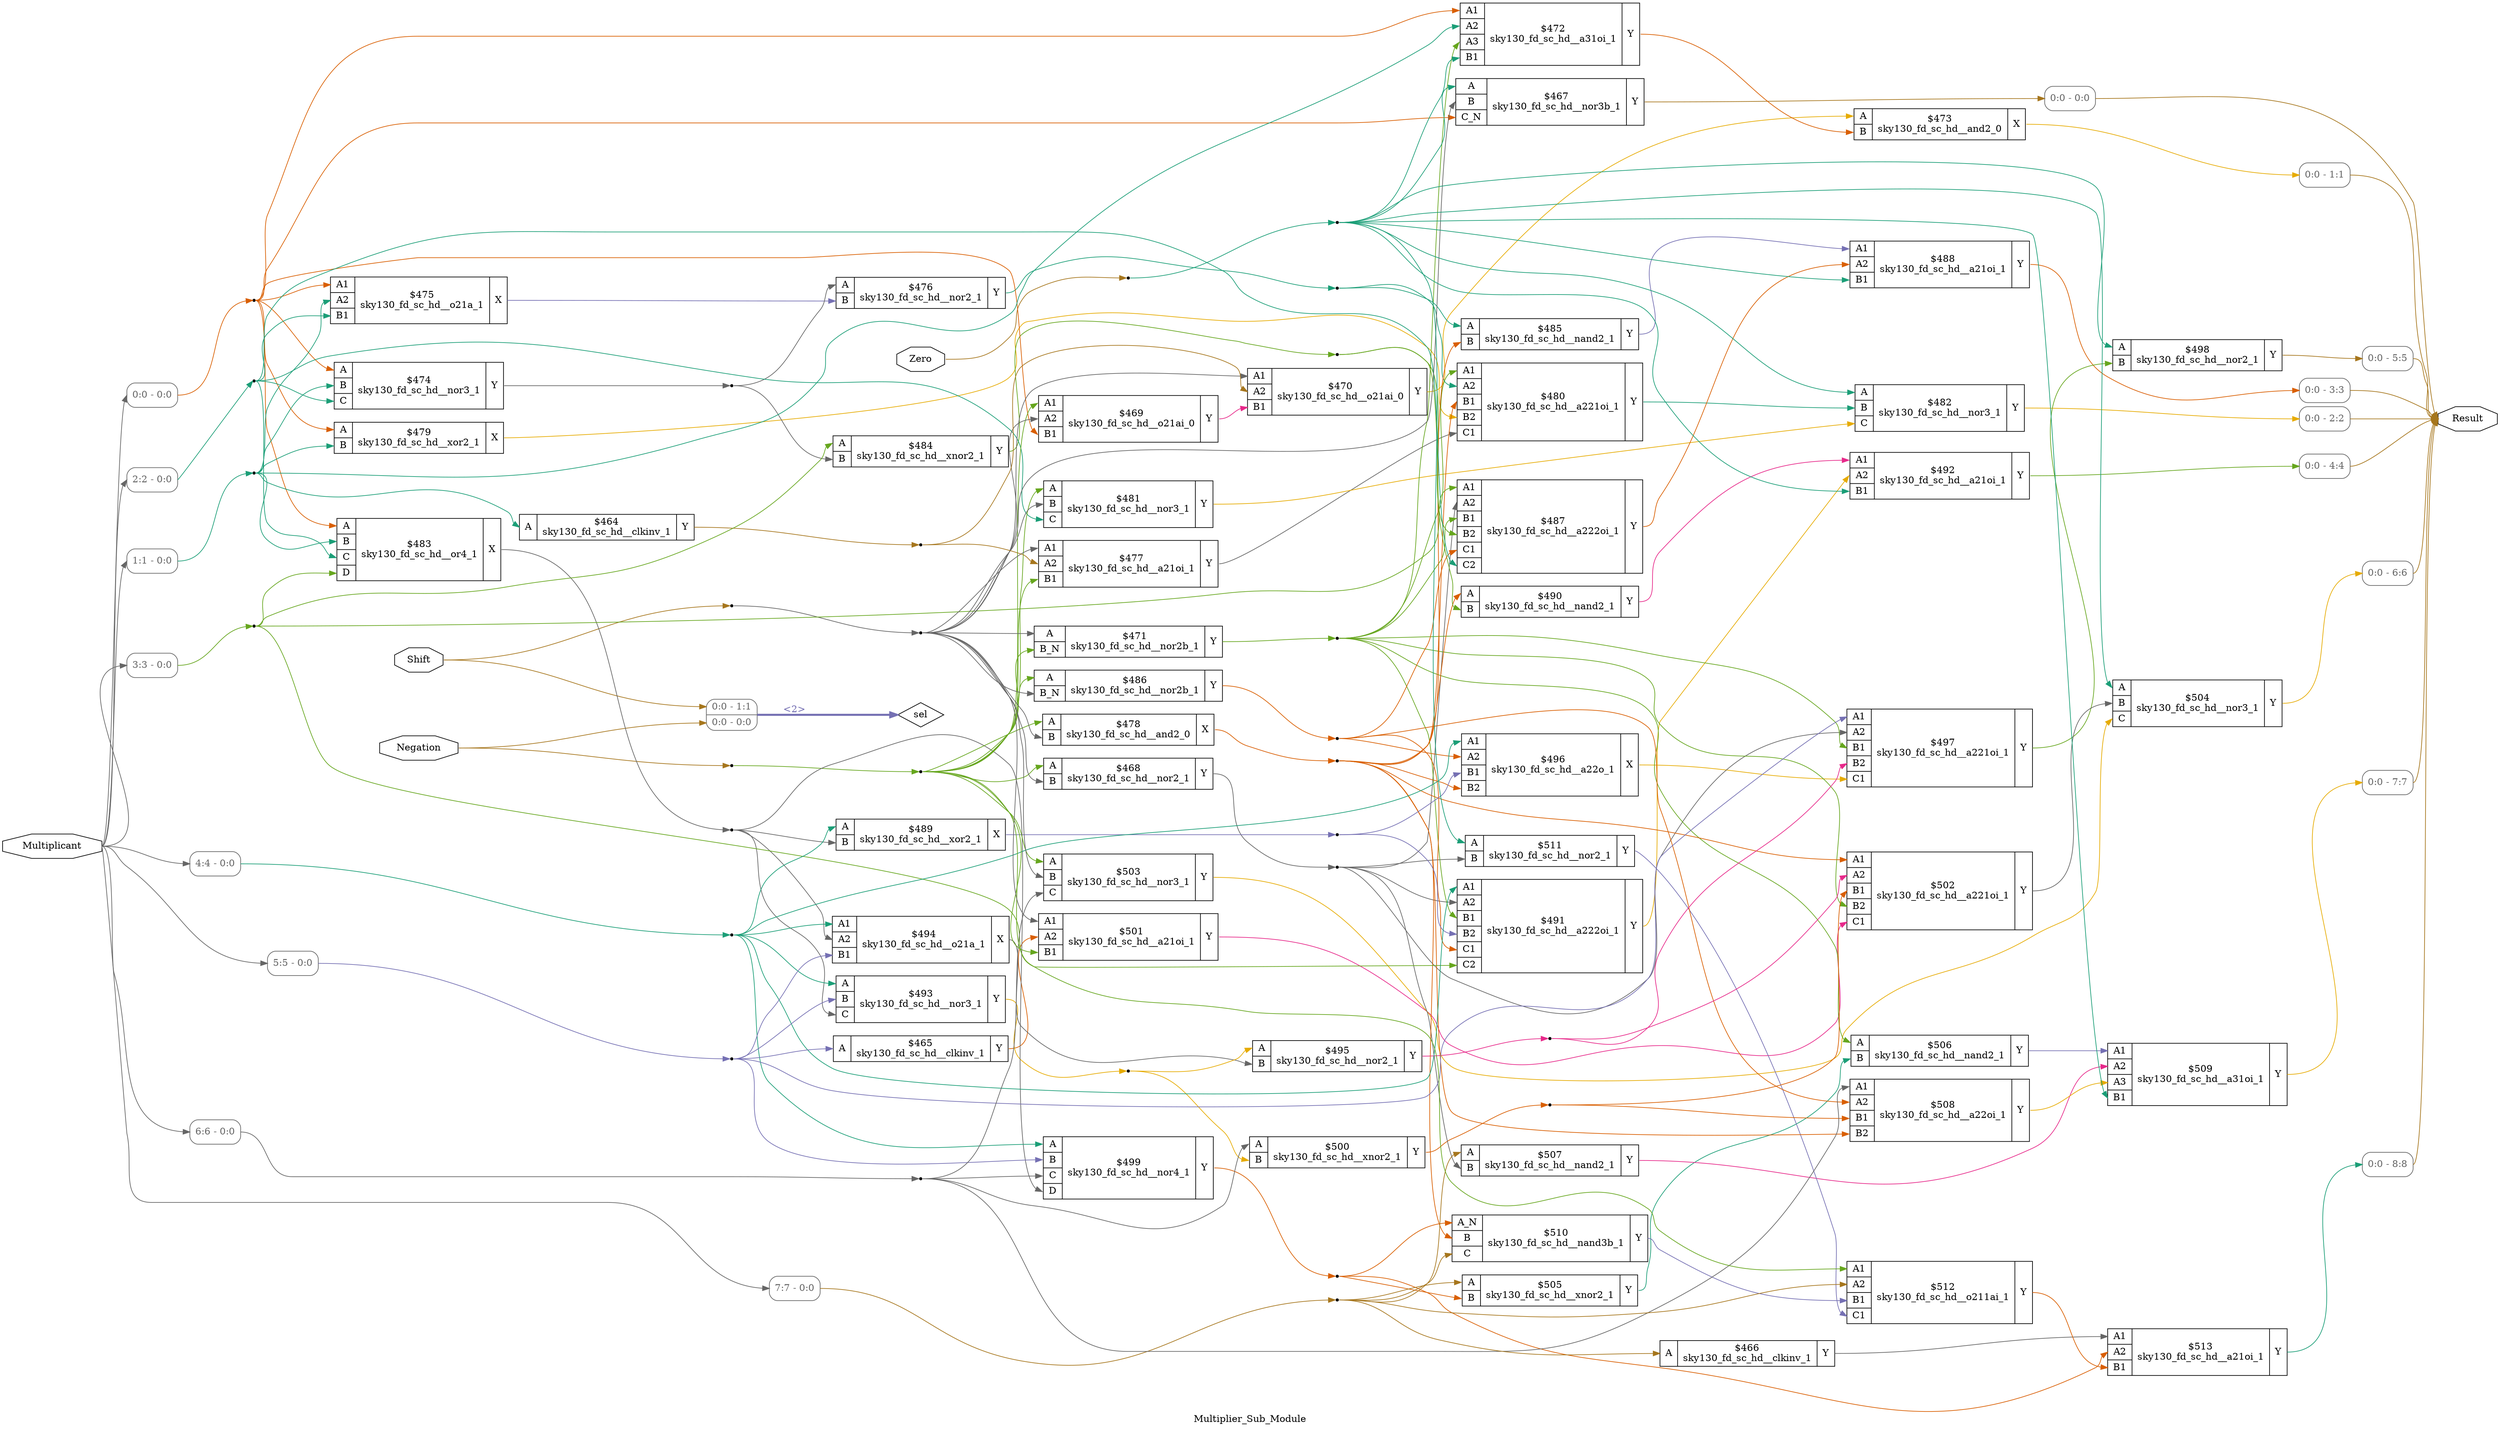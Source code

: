 digraph "Multiplier_Sub_Module" {
label="Multiplier_Sub_Module";
rankdir="LR";
remincross=true;
n138 [ shape=octagon, label="Multiplicant", color="black", fontcolor="black"];
n139 [ shape=octagon, label="Negation", color="black", fontcolor="black"];
n140 [ shape=octagon, label="Result", color="black", fontcolor="black"];
n141 [ shape=octagon, label="Shift", color="black", fontcolor="black"];
n142 [ shape=octagon, label="Zero", color="black", fontcolor="black"];
n143 [ shape=diamond, label="sel", color="black", fontcolor="black"];
c146 [ shape=record, label="{{<p144> A}|$464\nsky130_fd_sc_hd__clkinv_1|{<p145> Y}}",  ];
c147 [ shape=record, label="{{<p144> A}|$465\nsky130_fd_sc_hd__clkinv_1|{<p145> Y}}",  ];
c148 [ shape=record, label="{{<p144> A}|$466\nsky130_fd_sc_hd__clkinv_1|{<p145> Y}}",  ];
c151 [ shape=record, label="{{<p144> A|<p149> B|<p150> C_N}|$467\nsky130_fd_sc_hd__nor3b_1|{<p145> Y}}",  ];
c152 [ shape=record, label="{{<p144> A|<p149> B}|$468\nsky130_fd_sc_hd__nor2_1|{<p145> Y}}",  ];
c156 [ shape=record, label="{{<p153> A1|<p154> A2|<p155> B1}|$469\nsky130_fd_sc_hd__o21ai_0|{<p145> Y}}",  ];
c157 [ shape=record, label="{{<p153> A1|<p154> A2|<p155> B1}|$470\nsky130_fd_sc_hd__o21ai_0|{<p145> Y}}",  ];
c159 [ shape=record, label="{{<p144> A|<p158> B_N}|$471\nsky130_fd_sc_hd__nor2b_1|{<p145> Y}}",  ];
c161 [ shape=record, label="{{<p153> A1|<p154> A2|<p160> A3|<p155> B1}|$472\nsky130_fd_sc_hd__a31oi_1|{<p145> Y}}",  ];
c163 [ shape=record, label="{{<p144> A|<p149> B}|$473\nsky130_fd_sc_hd__and2_0|{<p162> X}}",  ];
c165 [ shape=record, label="{{<p144> A|<p149> B|<p164> C}|$474\nsky130_fd_sc_hd__nor3_1|{<p145> Y}}",  ];
c166 [ shape=record, label="{{<p153> A1|<p154> A2|<p155> B1}|$475\nsky130_fd_sc_hd__o21a_1|{<p162> X}}",  ];
c167 [ shape=record, label="{{<p144> A|<p149> B}|$476\nsky130_fd_sc_hd__nor2_1|{<p145> Y}}",  ];
c168 [ shape=record, label="{{<p153> A1|<p154> A2|<p155> B1}|$477\nsky130_fd_sc_hd__a21oi_1|{<p145> Y}}",  ];
c169 [ shape=record, label="{{<p144> A|<p149> B}|$478\nsky130_fd_sc_hd__and2_0|{<p162> X}}",  ];
c170 [ shape=record, label="{{<p144> A|<p149> B}|$479\nsky130_fd_sc_hd__xor2_1|{<p162> X}}",  ];
c173 [ shape=record, label="{{<p153> A1|<p154> A2|<p155> B1|<p171> B2|<p172> C1}|$480\nsky130_fd_sc_hd__a221oi_1|{<p145> Y}}",  ];
c174 [ shape=record, label="{{<p144> A|<p149> B|<p164> C}|$481\nsky130_fd_sc_hd__nor3_1|{<p145> Y}}",  ];
c175 [ shape=record, label="{{<p144> A|<p149> B|<p164> C}|$482\nsky130_fd_sc_hd__nor3_1|{<p145> Y}}",  ];
c177 [ shape=record, label="{{<p144> A|<p149> B|<p164> C|<p176> D}|$483\nsky130_fd_sc_hd__or4_1|{<p162> X}}",  ];
c178 [ shape=record, label="{{<p144> A|<p149> B}|$484\nsky130_fd_sc_hd__xnor2_1|{<p145> Y}}",  ];
c179 [ shape=record, label="{{<p144> A|<p149> B}|$485\nsky130_fd_sc_hd__nand2_1|{<p145> Y}}",  ];
c180 [ shape=record, label="{{<p144> A|<p158> B_N}|$486\nsky130_fd_sc_hd__nor2b_1|{<p145> Y}}",  ];
c182 [ shape=record, label="{{<p153> A1|<p154> A2|<p155> B1|<p171> B2|<p172> C1|<p181> C2}|$487\nsky130_fd_sc_hd__a222oi_1|{<p145> Y}}",  ];
c183 [ shape=record, label="{{<p153> A1|<p154> A2|<p155> B1}|$488\nsky130_fd_sc_hd__a21oi_1|{<p145> Y}}",  ];
c184 [ shape=record, label="{{<p144> A|<p149> B}|$489\nsky130_fd_sc_hd__xor2_1|{<p162> X}}",  ];
c185 [ shape=record, label="{{<p144> A|<p149> B}|$490\nsky130_fd_sc_hd__nand2_1|{<p145> Y}}",  ];
c186 [ shape=record, label="{{<p153> A1|<p154> A2|<p155> B1|<p171> B2|<p172> C1|<p181> C2}|$491\nsky130_fd_sc_hd__a222oi_1|{<p145> Y}}",  ];
c187 [ shape=record, label="{{<p153> A1|<p154> A2|<p155> B1}|$492\nsky130_fd_sc_hd__a21oi_1|{<p145> Y}}",  ];
c188 [ shape=record, label="{{<p144> A|<p149> B|<p164> C}|$493\nsky130_fd_sc_hd__nor3_1|{<p145> Y}}",  ];
c189 [ shape=record, label="{{<p153> A1|<p154> A2|<p155> B1}|$494\nsky130_fd_sc_hd__o21a_1|{<p162> X}}",  ];
c190 [ shape=record, label="{{<p144> A|<p149> B}|$495\nsky130_fd_sc_hd__nor2_1|{<p145> Y}}",  ];
c191 [ shape=record, label="{{<p153> A1|<p154> A2|<p155> B1|<p171> B2}|$496\nsky130_fd_sc_hd__a22o_1|{<p162> X}}",  ];
c192 [ shape=record, label="{{<p153> A1|<p154> A2|<p155> B1|<p171> B2|<p172> C1}|$497\nsky130_fd_sc_hd__a221oi_1|{<p145> Y}}",  ];
c193 [ shape=record, label="{{<p144> A|<p149> B}|$498\nsky130_fd_sc_hd__nor2_1|{<p145> Y}}",  ];
c194 [ shape=record, label="{{<p144> A|<p149> B|<p164> C|<p176> D}|$499\nsky130_fd_sc_hd__nor4_1|{<p145> Y}}",  ];
c195 [ shape=record, label="{{<p144> A|<p149> B}|$500\nsky130_fd_sc_hd__xnor2_1|{<p145> Y}}",  ];
c196 [ shape=record, label="{{<p153> A1|<p154> A2|<p155> B1}|$501\nsky130_fd_sc_hd__a21oi_1|{<p145> Y}}",  ];
c197 [ shape=record, label="{{<p153> A1|<p154> A2|<p155> B1|<p171> B2|<p172> C1}|$502\nsky130_fd_sc_hd__a221oi_1|{<p145> Y}}",  ];
c198 [ shape=record, label="{{<p144> A|<p149> B|<p164> C}|$503\nsky130_fd_sc_hd__nor3_1|{<p145> Y}}",  ];
c199 [ shape=record, label="{{<p144> A|<p149> B|<p164> C}|$504\nsky130_fd_sc_hd__nor3_1|{<p145> Y}}",  ];
c200 [ shape=record, label="{{<p144> A|<p149> B}|$505\nsky130_fd_sc_hd__xnor2_1|{<p145> Y}}",  ];
c201 [ shape=record, label="{{<p144> A|<p149> B}|$506\nsky130_fd_sc_hd__nand2_1|{<p145> Y}}",  ];
c202 [ shape=record, label="{{<p144> A|<p149> B}|$507\nsky130_fd_sc_hd__nand2_1|{<p145> Y}}",  ];
c203 [ shape=record, label="{{<p153> A1|<p154> A2|<p155> B1|<p171> B2}|$508\nsky130_fd_sc_hd__a22oi_1|{<p145> Y}}",  ];
c204 [ shape=record, label="{{<p153> A1|<p154> A2|<p160> A3|<p155> B1}|$509\nsky130_fd_sc_hd__a31oi_1|{<p145> Y}}",  ];
c206 [ shape=record, label="{{<p205> A_N|<p149> B|<p164> C}|$510\nsky130_fd_sc_hd__nand3b_1|{<p145> Y}}",  ];
c207 [ shape=record, label="{{<p144> A|<p149> B}|$511\nsky130_fd_sc_hd__nor2_1|{<p145> Y}}",  ];
c208 [ shape=record, label="{{<p153> A1|<p154> A2|<p155> B1|<p172> C1}|$512\nsky130_fd_sc_hd__o211ai_1|{<p145> Y}}",  ];
c209 [ shape=record, label="{{<p153> A1|<p154> A2|<p155> B1}|$513\nsky130_fd_sc_hd__a21oi_1|{<p145> Y}}",  ];
x0 [ shape=record, style=rounded, label="<s1> 0:0 - 1:1 |<s0> 0:0 - 0:0 ", colorscheme="dark28", color="8", fontcolor="8" ];
x1 [shape=point, ];
x2 [ shape=record, style=rounded, label="<s0> 0:0 - 0:0 ", colorscheme="dark28", color="8", fontcolor="8" ];
x3 [shape=point, ];
x4 [shape=point, ];
x5 [ shape=record, style=rounded, label="<s0> 0:0 - 0:0 ", colorscheme="dark28", color="8", fontcolor="8" ];
x6 [ shape=record, style=rounded, label="<s0> 1:1 - 0:0 ", colorscheme="dark28", color="8", fontcolor="8" ];
x7 [ shape=record, style=rounded, label="<s0> 0:0 - 1:1 ", colorscheme="dark28", color="8", fontcolor="8" ];
x8 [ shape=record, style=rounded, label="<s0> 2:2 - 0:0 ", colorscheme="dark28", color="8", fontcolor="8" ];
x9 [ shape=record, style=rounded, label="<s0> 0:0 - 2:2 ", colorscheme="dark28", color="8", fontcolor="8" ];
x10 [ shape=record, style=rounded, label="<s0> 3:3 - 0:0 ", colorscheme="dark28", color="8", fontcolor="8" ];
x11 [ shape=record, style=rounded, label="<s0> 0:0 - 3:3 ", colorscheme="dark28", color="8", fontcolor="8" ];
x12 [ shape=record, style=rounded, label="<s0> 4:4 - 0:0 ", colorscheme="dark28", color="8", fontcolor="8" ];
x13 [ shape=record, style=rounded, label="<s0> 0:0 - 4:4 ", colorscheme="dark28", color="8", fontcolor="8" ];
x14 [ shape=record, style=rounded, label="<s0> 5:5 - 0:0 ", colorscheme="dark28", color="8", fontcolor="8" ];
x15 [ shape=record, style=rounded, label="<s0> 0:0 - 5:5 ", colorscheme="dark28", color="8", fontcolor="8" ];
x16 [ shape=record, style=rounded, label="<s0> 6:6 - 0:0 ", colorscheme="dark28", color="8", fontcolor="8" ];
x17 [ shape=record, style=rounded, label="<s0> 0:0 - 6:6 ", colorscheme="dark28", color="8", fontcolor="8" ];
x18 [ shape=record, style=rounded, label="<s0> 7:7 - 0:0 ", colorscheme="dark28", color="8", fontcolor="8" ];
x19 [ shape=record, style=rounded, label="<s0> 0:0 - 7:7 ", colorscheme="dark28", color="8", fontcolor="8" ];
x20 [ shape=record, style=rounded, label="<s0> 0:0 - 8:8 ", colorscheme="dark28", color="8", fontcolor="8" ];
n100 [ shape=point ];
c152:p145:e -> n100:w [colorscheme="dark28", color="8", fontcolor="8", label=""];
n100:e -> c182:p154:w [colorscheme="dark28", color="8", fontcolor="8", label=""];
n100:e -> c186:p154:w [colorscheme="dark28", color="8", fontcolor="8", label=""];
n100:e -> c192:p154:w [colorscheme="dark28", color="8", fontcolor="8", label=""];
n100:e -> c202:p149:w [colorscheme="dark28", color="8", fontcolor="8", label=""];
n100:e -> c207:p149:w [colorscheme="dark28", color="8", fontcolor="8", label=""];
c156:p145:e -> c157:p155:w [colorscheme="dark28", color="4", fontcolor="4", label=""];
c157:p145:e -> c163:p144:w [colorscheme="dark28", color="6", fontcolor="6", label=""];
n103 [ shape=point ];
c159:p145:e -> n103:w [colorscheme="dark28", color="5", fontcolor="5", label=""];
n103:e -> c161:p160:w [colorscheme="dark28", color="5", fontcolor="5", label=""];
n103:e -> c173:p153:w [colorscheme="dark28", color="5", fontcolor="5", label=""];
n103:e -> c182:p155:w [colorscheme="dark28", color="5", fontcolor="5", label=""];
n103:e -> c186:p155:w [colorscheme="dark28", color="5", fontcolor="5", label=""];
n103:e -> c192:p155:w [colorscheme="dark28", color="5", fontcolor="5", label=""];
n103:e -> c197:p171:w [colorscheme="dark28", color="5", fontcolor="5", label=""];
n103:e -> c201:p144:w [colorscheme="dark28", color="5", fontcolor="5", label=""];
c161:p145:e -> c163:p149:w [colorscheme="dark28", color="2", fontcolor="2", label=""];
n105 [ shape=point ];
c165:p145:e -> n105:w [colorscheme="dark28", color="8", fontcolor="8", label=""];
n105:e -> c167:p144:w [colorscheme="dark28", color="8", fontcolor="8", label=""];
n105:e -> c178:p149:w [colorscheme="dark28", color="8", fontcolor="8", label=""];
c166:p162:e -> c167:p149:w [colorscheme="dark28", color="3", fontcolor="3", label=""];
n107 [ shape=point ];
c167:p145:e -> n107:w [colorscheme="dark28", color="1", fontcolor="1", label=""];
n107:e -> c173:p154:w [colorscheme="dark28", color="1", fontcolor="1", label=""];
n107:e -> c179:p144:w [colorscheme="dark28", color="1", fontcolor="1", label=""];
c168:p145:e -> c173:p172:w [colorscheme="dark28", color="8", fontcolor="8", label=""];
n109 [ shape=point ];
c169:p162:e -> n109:w [colorscheme="dark28", color="2", fontcolor="2", label=""];
n109:e -> c173:p155:w [colorscheme="dark28", color="2", fontcolor="2", label=""];
n109:e -> c179:p149:w [colorscheme="dark28", color="2", fontcolor="2", label=""];
n109:e -> c185:p144:w [colorscheme="dark28", color="2", fontcolor="2", label=""];
n109:e -> c191:p171:w [colorscheme="dark28", color="2", fontcolor="2", label=""];
n109:e -> c197:p153:w [colorscheme="dark28", color="2", fontcolor="2", label=""];
n109:e -> c203:p171:w [colorscheme="dark28", color="2", fontcolor="2", label=""];
n109:e -> c206:p149:w [colorscheme="dark28", color="2", fontcolor="2", label=""];
c170:p162:e -> c173:p171:w [colorscheme="dark28", color="6", fontcolor="6", label=""];
c173:p145:e -> c175:p149:w [colorscheme="dark28", color="1", fontcolor="1", label=""];
c174:p145:e -> c175:p164:w [colorscheme="dark28", color="6", fontcolor="6", label=""];
n113 [ shape=point ];
c177:p162:e -> n113:w [colorscheme="dark28", color="8", fontcolor="8", label=""];
n113:e -> c184:p149:w [colorscheme="dark28", color="8", fontcolor="8", label=""];
n113:e -> c188:p164:w [colorscheme="dark28", color="8", fontcolor="8", label=""];
n113:e -> c189:p154:w [colorscheme="dark28", color="8", fontcolor="8", label=""];
n113:e -> c194:p176:w [colorscheme="dark28", color="8", fontcolor="8", label=""];
n114 [ shape=point ];
c178:p145:e -> n114:w [colorscheme="dark28", color="5", fontcolor="5", label=""];
n114:e -> c182:p171:w [colorscheme="dark28", color="5", fontcolor="5", label=""];
n114:e -> c185:p149:w [colorscheme="dark28", color="5", fontcolor="5", label=""];
c179:p145:e -> c183:p153:w [colorscheme="dark28", color="3", fontcolor="3", label=""];
n116 [ shape=point ];
c180:p145:e -> n116:w [colorscheme="dark28", color="2", fontcolor="2", label=""];
n116:e -> c182:p172:w [colorscheme="dark28", color="2", fontcolor="2", label=""];
n116:e -> c186:p172:w [colorscheme="dark28", color="2", fontcolor="2", label=""];
n116:e -> c191:p154:w [colorscheme="dark28", color="2", fontcolor="2", label=""];
n116:e -> c203:p154:w [colorscheme="dark28", color="2", fontcolor="2", label=""];
c182:p145:e -> c183:p154:w [colorscheme="dark28", color="2", fontcolor="2", label=""];
n118 [ shape=point ];
c184:p162:e -> n118:w [colorscheme="dark28", color="3", fontcolor="3", label=""];
n118:e -> c186:p171:w [colorscheme="dark28", color="3", fontcolor="3", label=""];
n118:e -> c191:p155:w [colorscheme="dark28", color="3", fontcolor="3", label=""];
c185:p145:e -> c187:p153:w [colorscheme="dark28", color="4", fontcolor="4", label=""];
c186:p145:e -> c187:p154:w [colorscheme="dark28", color="6", fontcolor="6", label=""];
n121 [ shape=point ];
c188:p145:e -> n121:w [colorscheme="dark28", color="6", fontcolor="6", label=""];
n121:e -> c190:p144:w [colorscheme="dark28", color="6", fontcolor="6", label=""];
n121:e -> c195:p149:w [colorscheme="dark28", color="6", fontcolor="6", label=""];
c189:p162:e -> c190:p149:w [colorscheme="dark28", color="8", fontcolor="8", label=""];
n123 [ shape=point ];
c190:p145:e -> n123:w [colorscheme="dark28", color="4", fontcolor="4", label=""];
n123:e -> c192:p171:w [colorscheme="dark28", color="4", fontcolor="4", label=""];
n123:e -> c197:p154:w [colorscheme="dark28", color="4", fontcolor="4", label=""];
c191:p162:e -> c192:p172:w [colorscheme="dark28", color="6", fontcolor="6", label=""];
c192:p145:e -> c193:p149:w [colorscheme="dark28", color="5", fontcolor="5", label=""];
n126 [ shape=point ];
c194:p145:e -> n126:w [colorscheme="dark28", color="2", fontcolor="2", label=""];
n126:e -> c200:p149:w [colorscheme="dark28", color="2", fontcolor="2", label=""];
n126:e -> c206:p205:w [colorscheme="dark28", color="2", fontcolor="2", label=""];
n126:e -> c209:p154:w [colorscheme="dark28", color="2", fontcolor="2", label=""];
n127 [ shape=point ];
c195:p145:e -> n127:w [colorscheme="dark28", color="2", fontcolor="2", label=""];
n127:e -> c197:p155:w [colorscheme="dark28", color="2", fontcolor="2", label=""];
n127:e -> c203:p155:w [colorscheme="dark28", color="2", fontcolor="2", label=""];
c196:p145:e -> c197:p172:w [colorscheme="dark28", color="4", fontcolor="4", label=""];
c197:p145:e -> c199:p149:w [colorscheme="dark28", color="8", fontcolor="8", label=""];
c198:p145:e -> c199:p164:w [colorscheme="dark28", color="6", fontcolor="6", label=""];
c200:p145:e -> c201:p149:w [colorscheme="dark28", color="1", fontcolor="1", label=""];
c201:p145:e -> c204:p153:w [colorscheme="dark28", color="3", fontcolor="3", label=""];
c202:p145:e -> c204:p154:w [colorscheme="dark28", color="4", fontcolor="4", label=""];
c203:p145:e -> c204:p160:w [colorscheme="dark28", color="6", fontcolor="6", label=""];
c206:p145:e -> c208:p155:w [colorscheme="dark28", color="3", fontcolor="3", label=""];
c207:p145:e -> c208:p172:w [colorscheme="dark28", color="3", fontcolor="3", label=""];
c208:p145:e -> c209:p155:w [colorscheme="dark28", color="2", fontcolor="2", label=""];
n138:e -> x10:s0:w [colorscheme="dark28", color="8", fontcolor="8", label=""];
n138:e -> x12:s0:w [colorscheme="dark28", color="8", fontcolor="8", label=""];
n138:e -> x14:s0:w [colorscheme="dark28", color="8", fontcolor="8", label=""];
n138:e -> x16:s0:w [colorscheme="dark28", color="8", fontcolor="8", label=""];
n138:e -> x18:s0:w [colorscheme="dark28", color="8", fontcolor="8", label=""];
n138:e -> x2:s0:w [colorscheme="dark28", color="8", fontcolor="8", label=""];
n138:e -> x6:s0:w [colorscheme="dark28", color="8", fontcolor="8", label=""];
n138:e -> x8:s0:w [colorscheme="dark28", color="8", fontcolor="8", label=""];
n139:e -> x0:s0:w [colorscheme="dark28", color="7", fontcolor="7", label=""];
n139:e -> x3:w [colorscheme="dark28", color="7", fontcolor="7", label=""];
x11:s0:e -> n140:w [colorscheme="dark28", color="7", fontcolor="7", label=""];
x13:s0:e -> n140:w [colorscheme="dark28", color="7", fontcolor="7", label=""];
x15:s0:e -> n140:w [colorscheme="dark28", color="7", fontcolor="7", label=""];
x17:s0:e -> n140:w [colorscheme="dark28", color="7", fontcolor="7", label=""];
x19:s0:e -> n140:w [colorscheme="dark28", color="7", fontcolor="7", label=""];
x20:s0:e -> n140:w [colorscheme="dark28", color="7", fontcolor="7", label=""];
x5:s0:e -> n140:w [colorscheme="dark28", color="7", fontcolor="7", label=""];
x7:s0:e -> n140:w [colorscheme="dark28", color="7", fontcolor="7", label=""];
x9:s0:e -> n140:w [colorscheme="dark28", color="7", fontcolor="7", label=""];
n141:e -> x0:s1:w [colorscheme="dark28", color="7", fontcolor="7", label=""];
n141:e -> x4:w [colorscheme="dark28", color="7", fontcolor="7", label=""];
n142:e -> x1:w [colorscheme="dark28", color="7", fontcolor="7", label=""];
x0:e -> n143:w [colorscheme="dark28", color="3", fontcolor="3", style="setlinewidth(3)", label="<2>"];
n77 [ shape=point ];
x2:e -> n77:w [colorscheme="dark28", color="2", fontcolor="2", label=""];
n77:e -> c151:p150:w [colorscheme="dark28", color="2", fontcolor="2", label=""];
n77:e -> c156:p155:w [colorscheme="dark28", color="2", fontcolor="2", label=""];
n77:e -> c161:p153:w [colorscheme="dark28", color="2", fontcolor="2", label=""];
n77:e -> c165:p144:w [colorscheme="dark28", color="2", fontcolor="2", label=""];
n77:e -> c166:p153:w [colorscheme="dark28", color="2", fontcolor="2", label=""];
n77:e -> c170:p144:w [colorscheme="dark28", color="2", fontcolor="2", label=""];
n77:e -> c177:p144:w [colorscheme="dark28", color="2", fontcolor="2", label=""];
n78 [ shape=point ];
x6:e -> n78:w [colorscheme="dark28", color="1", fontcolor="1", label=""];
n78:e -> c146:p144:w [colorscheme="dark28", color="1", fontcolor="1", label=""];
n78:e -> c161:p154:w [colorscheme="dark28", color="1", fontcolor="1", label=""];
n78:e -> c165:p149:w [colorscheme="dark28", color="1", fontcolor="1", label=""];
n78:e -> c166:p154:w [colorscheme="dark28", color="1", fontcolor="1", label=""];
n78:e -> c170:p149:w [colorscheme="dark28", color="1", fontcolor="1", label=""];
n78:e -> c177:p149:w [colorscheme="dark28", color="1", fontcolor="1", label=""];
n79 [ shape=point ];
x8:e -> n79:w [colorscheme="dark28", color="1", fontcolor="1", label=""];
n79:e -> c165:p164:w [colorscheme="dark28", color="1", fontcolor="1", label=""];
n79:e -> c166:p155:w [colorscheme="dark28", color="1", fontcolor="1", label=""];
n79:e -> c174:p164:w [colorscheme="dark28", color="1", fontcolor="1", label=""];
n79:e -> c177:p164:w [colorscheme="dark28", color="1", fontcolor="1", label=""];
n79:e -> c182:p181:w [colorscheme="dark28", color="1", fontcolor="1", label=""];
n80 [ shape=point ];
x10:e -> n80:w [colorscheme="dark28", color="5", fontcolor="5", label=""];
n80:e -> c177:p176:w [colorscheme="dark28", color="5", fontcolor="5", label=""];
n80:e -> c178:p144:w [colorscheme="dark28", color="5", fontcolor="5", label=""];
n80:e -> c182:p153:w [colorscheme="dark28", color="5", fontcolor="5", label=""];
n80:e -> c186:p181:w [colorscheme="dark28", color="5", fontcolor="5", label=""];
n81 [ shape=point ];
x12:e -> n81:w [colorscheme="dark28", color="1", fontcolor="1", label=""];
n81:e -> c184:p144:w [colorscheme="dark28", color="1", fontcolor="1", label=""];
n81:e -> c186:p153:w [colorscheme="dark28", color="1", fontcolor="1", label=""];
n81:e -> c188:p144:w [colorscheme="dark28", color="1", fontcolor="1", label=""];
n81:e -> c189:p153:w [colorscheme="dark28", color="1", fontcolor="1", label=""];
n81:e -> c191:p153:w [colorscheme="dark28", color="1", fontcolor="1", label=""];
n81:e -> c194:p144:w [colorscheme="dark28", color="1", fontcolor="1", label=""];
n82 [ shape=point ];
x14:e -> n82:w [colorscheme="dark28", color="3", fontcolor="3", label=""];
n82:e -> c147:p144:w [colorscheme="dark28", color="3", fontcolor="3", label=""];
n82:e -> c188:p149:w [colorscheme="dark28", color="3", fontcolor="3", label=""];
n82:e -> c189:p155:w [colorscheme="dark28", color="3", fontcolor="3", label=""];
n82:e -> c192:p153:w [colorscheme="dark28", color="3", fontcolor="3", label=""];
n82:e -> c194:p149:w [colorscheme="dark28", color="3", fontcolor="3", label=""];
n83 [ shape=point ];
x16:e -> n83:w [colorscheme="dark28", color="8", fontcolor="8", label=""];
n83:e -> c194:p164:w [colorscheme="dark28", color="8", fontcolor="8", label=""];
n83:e -> c195:p144:w [colorscheme="dark28", color="8", fontcolor="8", label=""];
n83:e -> c198:p164:w [colorscheme="dark28", color="8", fontcolor="8", label=""];
n83:e -> c203:p153:w [colorscheme="dark28", color="8", fontcolor="8", label=""];
n84 [ shape=point ];
x18:e -> n84:w [colorscheme="dark28", color="7", fontcolor="7", label=""];
n84:e -> c148:p144:w [colorscheme="dark28", color="7", fontcolor="7", label=""];
n84:e -> c200:p144:w [colorscheme="dark28", color="7", fontcolor="7", label=""];
n84:e -> c202:p144:w [colorscheme="dark28", color="7", fontcolor="7", label=""];
n84:e -> c206:p164:w [colorscheme="dark28", color="7", fontcolor="7", label=""];
n84:e -> c208:p154:w [colorscheme="dark28", color="7", fontcolor="7", label=""];
n85 [ shape=point ];
x3:e -> n85:w [colorscheme="dark28", color="5", fontcolor="5", label=""];
n85:e -> c152:p144:w [colorscheme="dark28", color="5", fontcolor="5", label=""];
n85:e -> c156:p153:w [colorscheme="dark28", color="5", fontcolor="5", label=""];
n85:e -> c159:p158:w [colorscheme="dark28", color="5", fontcolor="5", label=""];
n85:e -> c168:p155:w [colorscheme="dark28", color="5", fontcolor="5", label=""];
n85:e -> c169:p144:w [colorscheme="dark28", color="5", fontcolor="5", label=""];
n85:e -> c174:p144:w [colorscheme="dark28", color="5", fontcolor="5", label=""];
n85:e -> c180:p144:w [colorscheme="dark28", color="5", fontcolor="5", label=""];
n85:e -> c196:p155:w [colorscheme="dark28", color="5", fontcolor="5", label=""];
n85:e -> c198:p144:w [colorscheme="dark28", color="5", fontcolor="5", label=""];
n85:e -> c208:p153:w [colorscheme="dark28", color="5", fontcolor="5", label=""];
c151:p145:e -> x5:w [colorscheme="dark28", color="7", fontcolor="7", label=""];
c163:p162:e -> x7:w [colorscheme="dark28", color="6", fontcolor="6", label=""];
c175:p145:e -> x9:w [colorscheme="dark28", color="6", fontcolor="6", label=""];
c183:p145:e -> x11:w [colorscheme="dark28", color="2", fontcolor="2", label=""];
c187:p145:e -> x13:w [colorscheme="dark28", color="5", fontcolor="5", label=""];
c193:p145:e -> x15:w [colorscheme="dark28", color="7", fontcolor="7", label=""];
c199:p145:e -> x17:w [colorscheme="dark28", color="6", fontcolor="6", label=""];
c204:p145:e -> x19:w [colorscheme="dark28", color="6", fontcolor="6", label=""];
c209:p145:e -> x20:w [colorscheme="dark28", color="1", fontcolor="1", label=""];
n95 [ shape=point ];
x4:e -> n95:w [colorscheme="dark28", color="8", fontcolor="8", label=""];
n95:e -> c151:p149:w [colorscheme="dark28", color="8", fontcolor="8", label=""];
n95:e -> c152:p149:w [colorscheme="dark28", color="8", fontcolor="8", label=""];
n95:e -> c156:p154:w [colorscheme="dark28", color="8", fontcolor="8", label=""];
n95:e -> c157:p153:w [colorscheme="dark28", color="8", fontcolor="8", label=""];
n95:e -> c159:p144:w [colorscheme="dark28", color="8", fontcolor="8", label=""];
n95:e -> c168:p153:w [colorscheme="dark28", color="8", fontcolor="8", label=""];
n95:e -> c169:p149:w [colorscheme="dark28", color="8", fontcolor="8", label=""];
n95:e -> c174:p149:w [colorscheme="dark28", color="8", fontcolor="8", label=""];
n95:e -> c180:p158:w [colorscheme="dark28", color="8", fontcolor="8", label=""];
n95:e -> c196:p153:w [colorscheme="dark28", color="8", fontcolor="8", label=""];
n95:e -> c198:p149:w [colorscheme="dark28", color="8", fontcolor="8", label=""];
n96 [ shape=point ];
x1:e -> n96:w [colorscheme="dark28", color="1", fontcolor="1", label=""];
n96:e -> c151:p144:w [colorscheme="dark28", color="1", fontcolor="1", label=""];
n96:e -> c161:p155:w [colorscheme="dark28", color="1", fontcolor="1", label=""];
n96:e -> c175:p144:w [colorscheme="dark28", color="1", fontcolor="1", label=""];
n96:e -> c183:p155:w [colorscheme="dark28", color="1", fontcolor="1", label=""];
n96:e -> c187:p155:w [colorscheme="dark28", color="1", fontcolor="1", label=""];
n96:e -> c193:p144:w [colorscheme="dark28", color="1", fontcolor="1", label=""];
n96:e -> c199:p144:w [colorscheme="dark28", color="1", fontcolor="1", label=""];
n96:e -> c204:p155:w [colorscheme="dark28", color="1", fontcolor="1", label=""];
n96:e -> c207:p144:w [colorscheme="dark28", color="1", fontcolor="1", label=""];
n97 [ shape=point ];
c146:p145:e -> n97:w [colorscheme="dark28", color="7", fontcolor="7", label=""];
n97:e -> c157:p154:w [colorscheme="dark28", color="7", fontcolor="7", label=""];
n97:e -> c168:p154:w [colorscheme="dark28", color="7", fontcolor="7", label=""];
c147:p145:e -> c196:p154:w [colorscheme="dark28", color="2", fontcolor="2", label=""];
c148:p145:e -> c209:p153:w [colorscheme="dark28", color="8", fontcolor="8", label=""];
}
